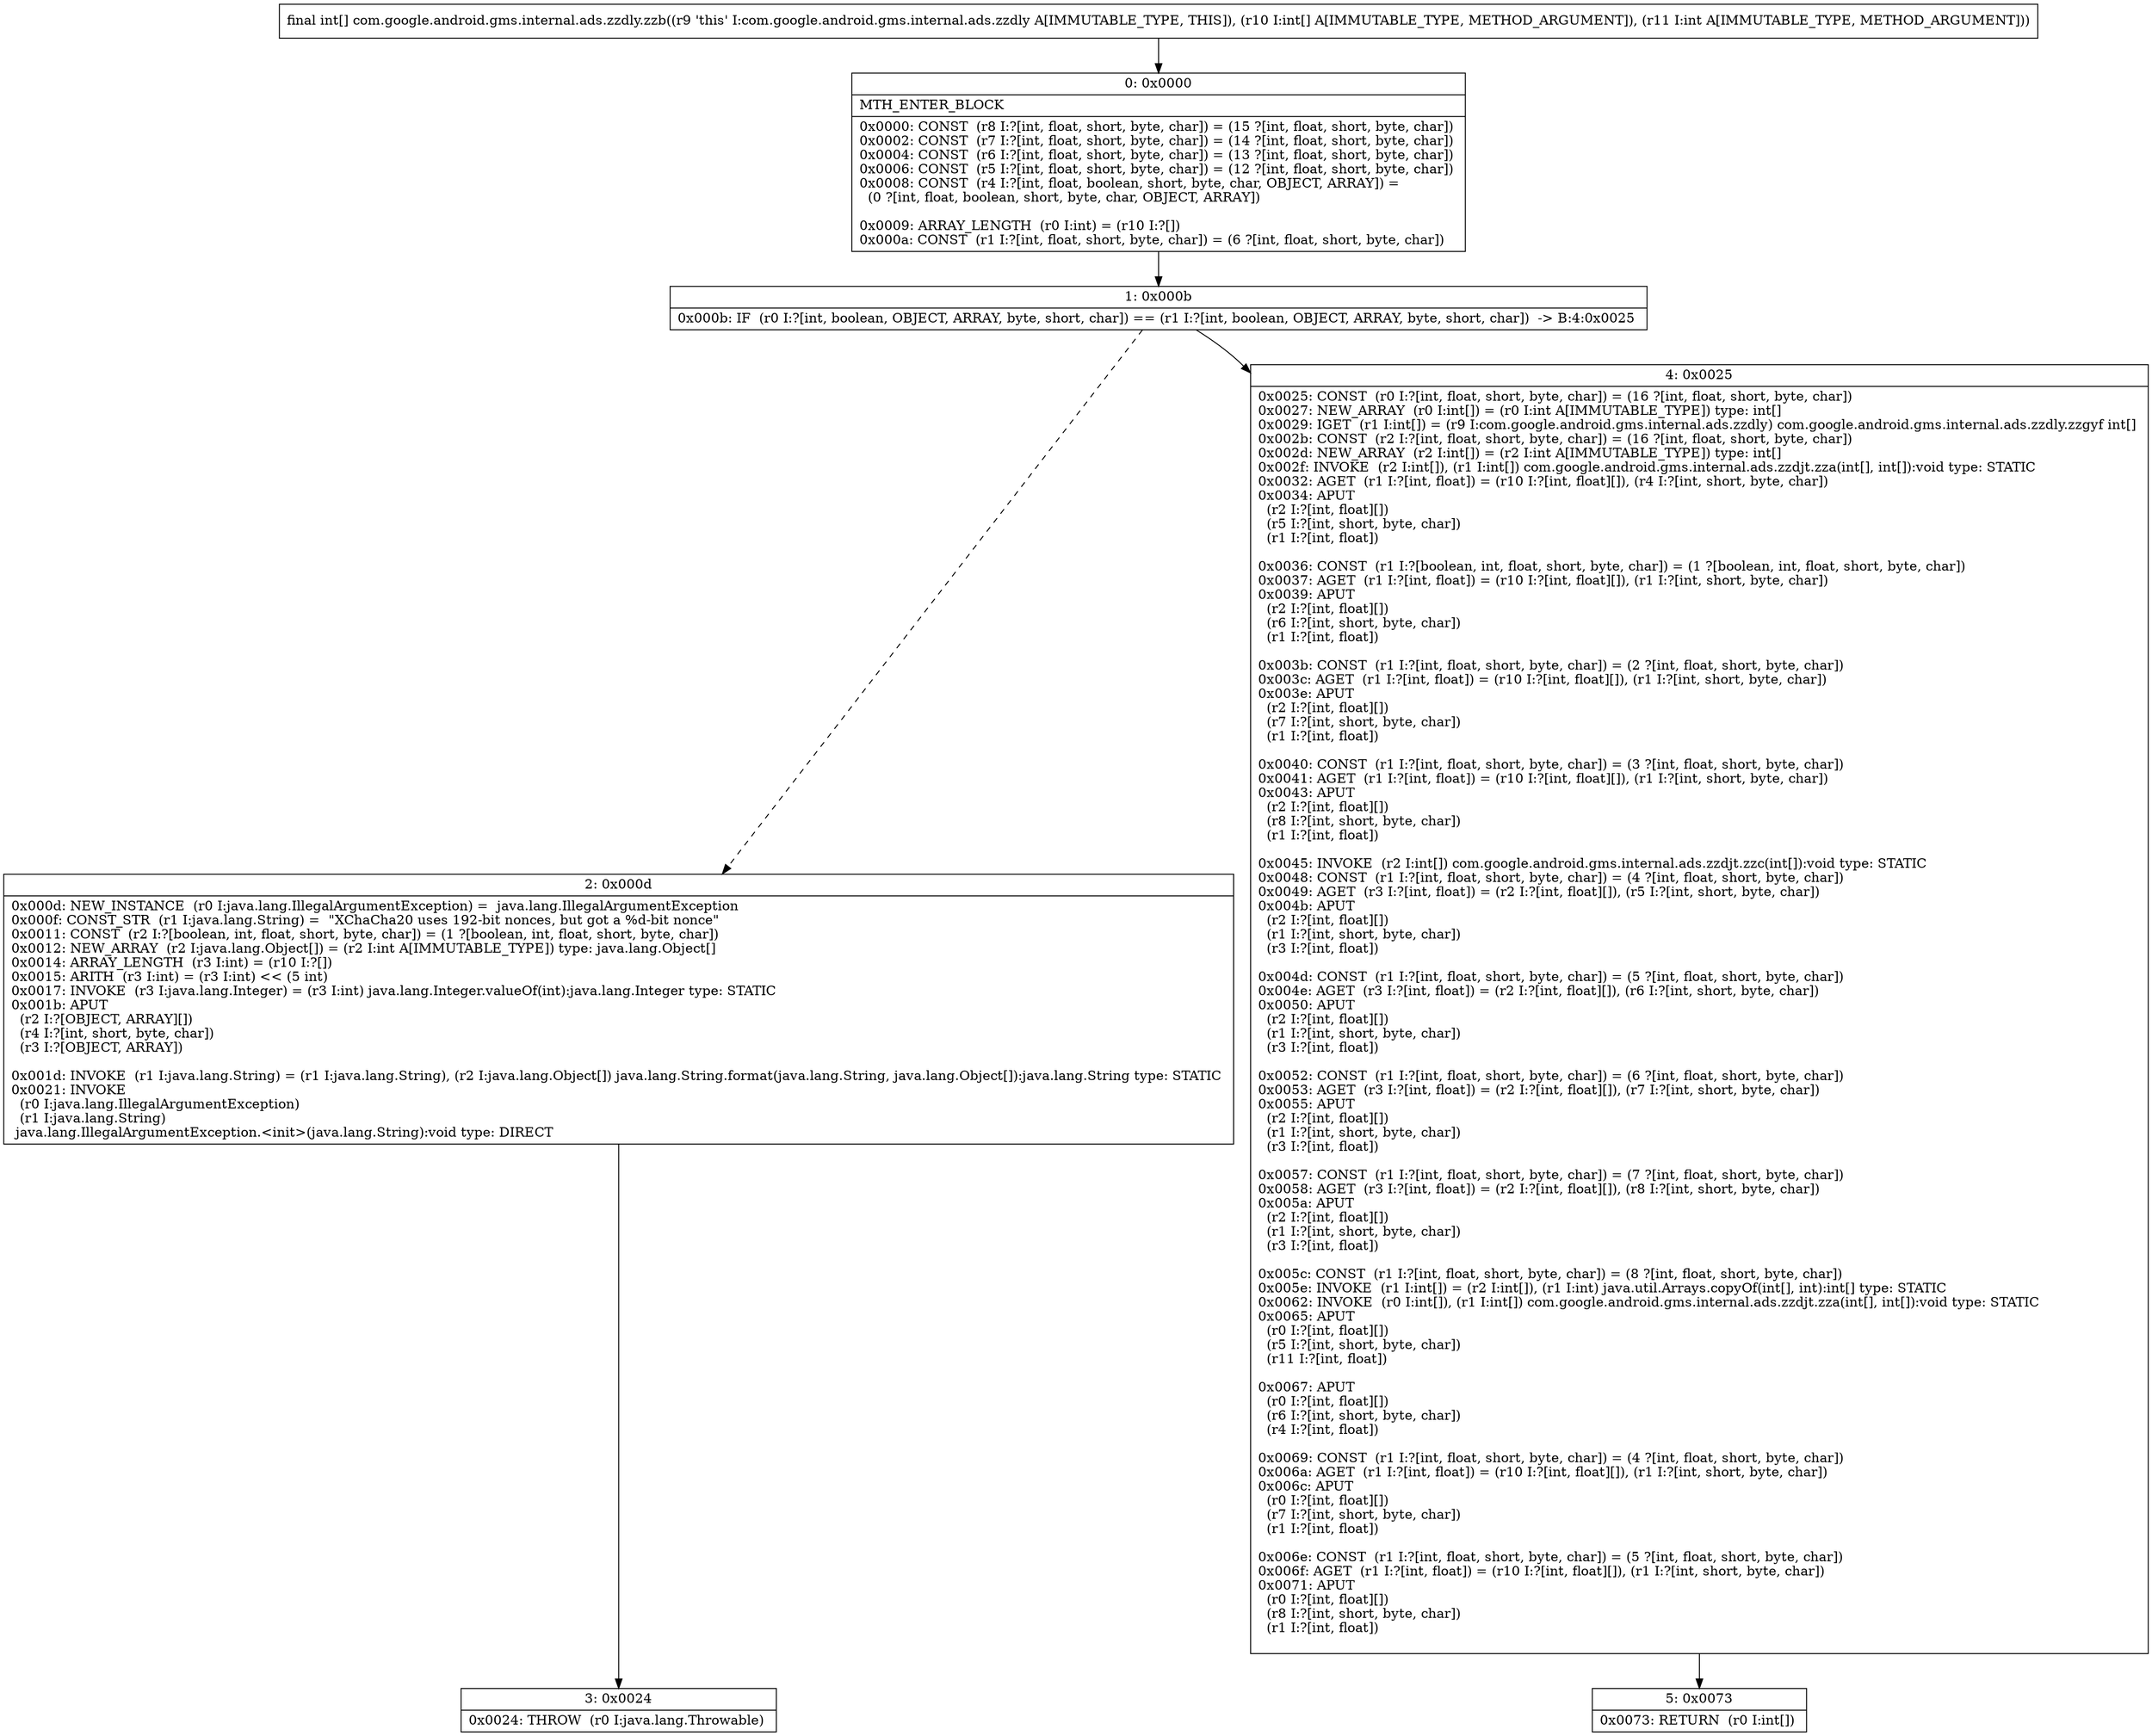 digraph "CFG forcom.google.android.gms.internal.ads.zzdly.zzb([II)[I" {
Node_0 [shape=record,label="{0\:\ 0x0000|MTH_ENTER_BLOCK\l|0x0000: CONST  (r8 I:?[int, float, short, byte, char]) = (15 ?[int, float, short, byte, char]) \l0x0002: CONST  (r7 I:?[int, float, short, byte, char]) = (14 ?[int, float, short, byte, char]) \l0x0004: CONST  (r6 I:?[int, float, short, byte, char]) = (13 ?[int, float, short, byte, char]) \l0x0006: CONST  (r5 I:?[int, float, short, byte, char]) = (12 ?[int, float, short, byte, char]) \l0x0008: CONST  (r4 I:?[int, float, boolean, short, byte, char, OBJECT, ARRAY]) = \l  (0 ?[int, float, boolean, short, byte, char, OBJECT, ARRAY])\l \l0x0009: ARRAY_LENGTH  (r0 I:int) = (r10 I:?[]) \l0x000a: CONST  (r1 I:?[int, float, short, byte, char]) = (6 ?[int, float, short, byte, char]) \l}"];
Node_1 [shape=record,label="{1\:\ 0x000b|0x000b: IF  (r0 I:?[int, boolean, OBJECT, ARRAY, byte, short, char]) == (r1 I:?[int, boolean, OBJECT, ARRAY, byte, short, char])  \-\> B:4:0x0025 \l}"];
Node_2 [shape=record,label="{2\:\ 0x000d|0x000d: NEW_INSTANCE  (r0 I:java.lang.IllegalArgumentException) =  java.lang.IllegalArgumentException \l0x000f: CONST_STR  (r1 I:java.lang.String) =  \"XChaCha20 uses 192\-bit nonces, but got a %d\-bit nonce\" \l0x0011: CONST  (r2 I:?[boolean, int, float, short, byte, char]) = (1 ?[boolean, int, float, short, byte, char]) \l0x0012: NEW_ARRAY  (r2 I:java.lang.Object[]) = (r2 I:int A[IMMUTABLE_TYPE]) type: java.lang.Object[] \l0x0014: ARRAY_LENGTH  (r3 I:int) = (r10 I:?[]) \l0x0015: ARITH  (r3 I:int) = (r3 I:int) \<\< (5 int) \l0x0017: INVOKE  (r3 I:java.lang.Integer) = (r3 I:int) java.lang.Integer.valueOf(int):java.lang.Integer type: STATIC \l0x001b: APUT  \l  (r2 I:?[OBJECT, ARRAY][])\l  (r4 I:?[int, short, byte, char])\l  (r3 I:?[OBJECT, ARRAY])\l \l0x001d: INVOKE  (r1 I:java.lang.String) = (r1 I:java.lang.String), (r2 I:java.lang.Object[]) java.lang.String.format(java.lang.String, java.lang.Object[]):java.lang.String type: STATIC \l0x0021: INVOKE  \l  (r0 I:java.lang.IllegalArgumentException)\l  (r1 I:java.lang.String)\l java.lang.IllegalArgumentException.\<init\>(java.lang.String):void type: DIRECT \l}"];
Node_3 [shape=record,label="{3\:\ 0x0024|0x0024: THROW  (r0 I:java.lang.Throwable) \l}"];
Node_4 [shape=record,label="{4\:\ 0x0025|0x0025: CONST  (r0 I:?[int, float, short, byte, char]) = (16 ?[int, float, short, byte, char]) \l0x0027: NEW_ARRAY  (r0 I:int[]) = (r0 I:int A[IMMUTABLE_TYPE]) type: int[] \l0x0029: IGET  (r1 I:int[]) = (r9 I:com.google.android.gms.internal.ads.zzdly) com.google.android.gms.internal.ads.zzdly.zzgyf int[] \l0x002b: CONST  (r2 I:?[int, float, short, byte, char]) = (16 ?[int, float, short, byte, char]) \l0x002d: NEW_ARRAY  (r2 I:int[]) = (r2 I:int A[IMMUTABLE_TYPE]) type: int[] \l0x002f: INVOKE  (r2 I:int[]), (r1 I:int[]) com.google.android.gms.internal.ads.zzdjt.zza(int[], int[]):void type: STATIC \l0x0032: AGET  (r1 I:?[int, float]) = (r10 I:?[int, float][]), (r4 I:?[int, short, byte, char]) \l0x0034: APUT  \l  (r2 I:?[int, float][])\l  (r5 I:?[int, short, byte, char])\l  (r1 I:?[int, float])\l \l0x0036: CONST  (r1 I:?[boolean, int, float, short, byte, char]) = (1 ?[boolean, int, float, short, byte, char]) \l0x0037: AGET  (r1 I:?[int, float]) = (r10 I:?[int, float][]), (r1 I:?[int, short, byte, char]) \l0x0039: APUT  \l  (r2 I:?[int, float][])\l  (r6 I:?[int, short, byte, char])\l  (r1 I:?[int, float])\l \l0x003b: CONST  (r1 I:?[int, float, short, byte, char]) = (2 ?[int, float, short, byte, char]) \l0x003c: AGET  (r1 I:?[int, float]) = (r10 I:?[int, float][]), (r1 I:?[int, short, byte, char]) \l0x003e: APUT  \l  (r2 I:?[int, float][])\l  (r7 I:?[int, short, byte, char])\l  (r1 I:?[int, float])\l \l0x0040: CONST  (r1 I:?[int, float, short, byte, char]) = (3 ?[int, float, short, byte, char]) \l0x0041: AGET  (r1 I:?[int, float]) = (r10 I:?[int, float][]), (r1 I:?[int, short, byte, char]) \l0x0043: APUT  \l  (r2 I:?[int, float][])\l  (r8 I:?[int, short, byte, char])\l  (r1 I:?[int, float])\l \l0x0045: INVOKE  (r2 I:int[]) com.google.android.gms.internal.ads.zzdjt.zzc(int[]):void type: STATIC \l0x0048: CONST  (r1 I:?[int, float, short, byte, char]) = (4 ?[int, float, short, byte, char]) \l0x0049: AGET  (r3 I:?[int, float]) = (r2 I:?[int, float][]), (r5 I:?[int, short, byte, char]) \l0x004b: APUT  \l  (r2 I:?[int, float][])\l  (r1 I:?[int, short, byte, char])\l  (r3 I:?[int, float])\l \l0x004d: CONST  (r1 I:?[int, float, short, byte, char]) = (5 ?[int, float, short, byte, char]) \l0x004e: AGET  (r3 I:?[int, float]) = (r2 I:?[int, float][]), (r6 I:?[int, short, byte, char]) \l0x0050: APUT  \l  (r2 I:?[int, float][])\l  (r1 I:?[int, short, byte, char])\l  (r3 I:?[int, float])\l \l0x0052: CONST  (r1 I:?[int, float, short, byte, char]) = (6 ?[int, float, short, byte, char]) \l0x0053: AGET  (r3 I:?[int, float]) = (r2 I:?[int, float][]), (r7 I:?[int, short, byte, char]) \l0x0055: APUT  \l  (r2 I:?[int, float][])\l  (r1 I:?[int, short, byte, char])\l  (r3 I:?[int, float])\l \l0x0057: CONST  (r1 I:?[int, float, short, byte, char]) = (7 ?[int, float, short, byte, char]) \l0x0058: AGET  (r3 I:?[int, float]) = (r2 I:?[int, float][]), (r8 I:?[int, short, byte, char]) \l0x005a: APUT  \l  (r2 I:?[int, float][])\l  (r1 I:?[int, short, byte, char])\l  (r3 I:?[int, float])\l \l0x005c: CONST  (r1 I:?[int, float, short, byte, char]) = (8 ?[int, float, short, byte, char]) \l0x005e: INVOKE  (r1 I:int[]) = (r2 I:int[]), (r1 I:int) java.util.Arrays.copyOf(int[], int):int[] type: STATIC \l0x0062: INVOKE  (r0 I:int[]), (r1 I:int[]) com.google.android.gms.internal.ads.zzdjt.zza(int[], int[]):void type: STATIC \l0x0065: APUT  \l  (r0 I:?[int, float][])\l  (r5 I:?[int, short, byte, char])\l  (r11 I:?[int, float])\l \l0x0067: APUT  \l  (r0 I:?[int, float][])\l  (r6 I:?[int, short, byte, char])\l  (r4 I:?[int, float])\l \l0x0069: CONST  (r1 I:?[int, float, short, byte, char]) = (4 ?[int, float, short, byte, char]) \l0x006a: AGET  (r1 I:?[int, float]) = (r10 I:?[int, float][]), (r1 I:?[int, short, byte, char]) \l0x006c: APUT  \l  (r0 I:?[int, float][])\l  (r7 I:?[int, short, byte, char])\l  (r1 I:?[int, float])\l \l0x006e: CONST  (r1 I:?[int, float, short, byte, char]) = (5 ?[int, float, short, byte, char]) \l0x006f: AGET  (r1 I:?[int, float]) = (r10 I:?[int, float][]), (r1 I:?[int, short, byte, char]) \l0x0071: APUT  \l  (r0 I:?[int, float][])\l  (r8 I:?[int, short, byte, char])\l  (r1 I:?[int, float])\l \l}"];
Node_5 [shape=record,label="{5\:\ 0x0073|0x0073: RETURN  (r0 I:int[]) \l}"];
MethodNode[shape=record,label="{final int[] com.google.android.gms.internal.ads.zzdly.zzb((r9 'this' I:com.google.android.gms.internal.ads.zzdly A[IMMUTABLE_TYPE, THIS]), (r10 I:int[] A[IMMUTABLE_TYPE, METHOD_ARGUMENT]), (r11 I:int A[IMMUTABLE_TYPE, METHOD_ARGUMENT])) }"];
MethodNode -> Node_0;
Node_0 -> Node_1;
Node_1 -> Node_2[style=dashed];
Node_1 -> Node_4;
Node_2 -> Node_3;
Node_4 -> Node_5;
}

